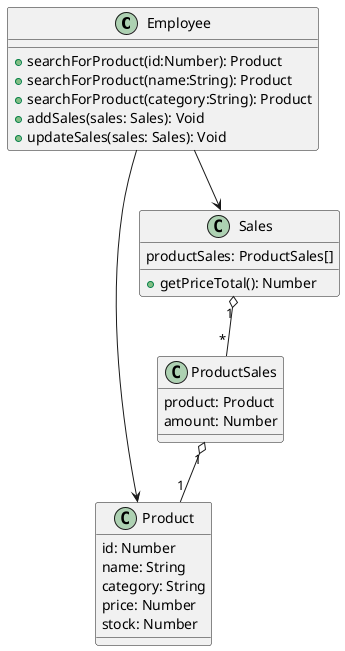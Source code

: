 @startuml class
class Employee {
    + searchForProduct(id:Number): Product
    + searchForProduct(name:String): Product
    + searchForProduct(category:String): Product
    + addSales(sales: Sales): Void
    + updateSales(sales: Sales): Void    
}

class Product {
    id: Number
    name: String
    category: String
    price: Number
    stock: Number
}

class Sales {
    productSales: ProductSales[]
    + getPriceTotal(): Number
}

class ProductSales {
    product: Product
    amount: Number
}

Employee --> Sales

Employee --> Product

Sales "1" o-- "*" ProductSales

ProductSales "1" o-- "1" Product
@enduml